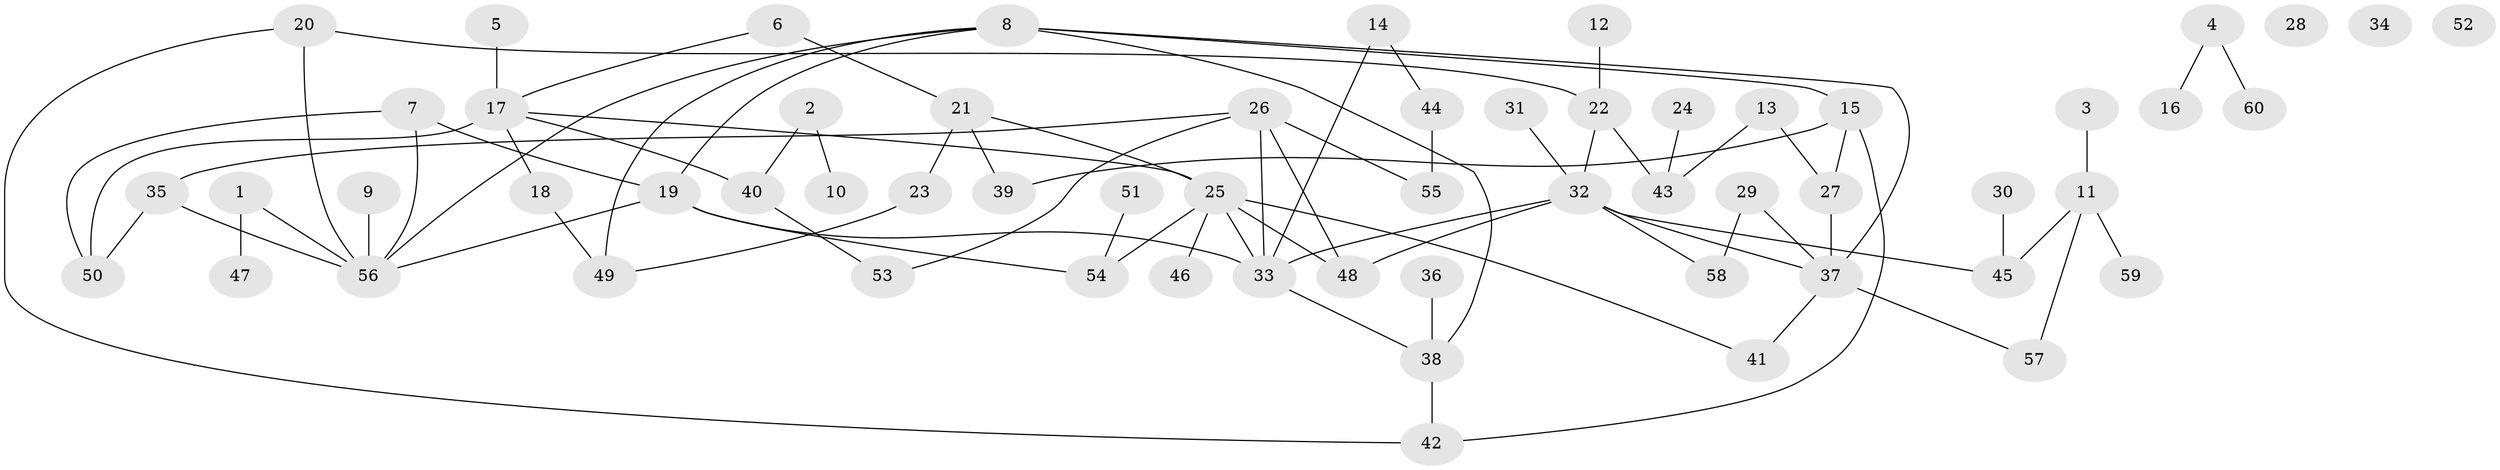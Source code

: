 // coarse degree distribution, {1: 0.16, 2: 0.28, 0: 0.16, 6: 0.08, 8: 0.08, 9: 0.04, 3: 0.16, 5: 0.04}
// Generated by graph-tools (version 1.1) at 2025/16/03/04/25 18:16:37]
// undirected, 60 vertices, 79 edges
graph export_dot {
graph [start="1"]
  node [color=gray90,style=filled];
  1;
  2;
  3;
  4;
  5;
  6;
  7;
  8;
  9;
  10;
  11;
  12;
  13;
  14;
  15;
  16;
  17;
  18;
  19;
  20;
  21;
  22;
  23;
  24;
  25;
  26;
  27;
  28;
  29;
  30;
  31;
  32;
  33;
  34;
  35;
  36;
  37;
  38;
  39;
  40;
  41;
  42;
  43;
  44;
  45;
  46;
  47;
  48;
  49;
  50;
  51;
  52;
  53;
  54;
  55;
  56;
  57;
  58;
  59;
  60;
  1 -- 47;
  1 -- 56;
  2 -- 10;
  2 -- 40;
  3 -- 11;
  4 -- 16;
  4 -- 60;
  5 -- 17;
  6 -- 17;
  6 -- 21;
  7 -- 19;
  7 -- 50;
  7 -- 56;
  8 -- 15;
  8 -- 19;
  8 -- 37;
  8 -- 38;
  8 -- 49;
  8 -- 56;
  9 -- 56;
  11 -- 45;
  11 -- 57;
  11 -- 59;
  12 -- 22;
  13 -- 27;
  13 -- 43;
  14 -- 33;
  14 -- 44;
  15 -- 27;
  15 -- 39;
  15 -- 42;
  17 -- 18;
  17 -- 25;
  17 -- 40;
  17 -- 50;
  18 -- 49;
  19 -- 33;
  19 -- 54;
  19 -- 56;
  20 -- 22;
  20 -- 42;
  20 -- 56;
  21 -- 23;
  21 -- 25;
  21 -- 39;
  22 -- 32;
  22 -- 43;
  23 -- 49;
  24 -- 43;
  25 -- 33;
  25 -- 41;
  25 -- 46;
  25 -- 48;
  25 -- 54;
  26 -- 33;
  26 -- 35;
  26 -- 48;
  26 -- 53;
  26 -- 55;
  27 -- 37;
  29 -- 37;
  29 -- 58;
  30 -- 45;
  31 -- 32;
  32 -- 33;
  32 -- 37;
  32 -- 45;
  32 -- 48;
  32 -- 58;
  33 -- 38;
  35 -- 50;
  35 -- 56;
  36 -- 38;
  37 -- 41;
  37 -- 57;
  38 -- 42;
  40 -- 53;
  44 -- 55;
  51 -- 54;
}

